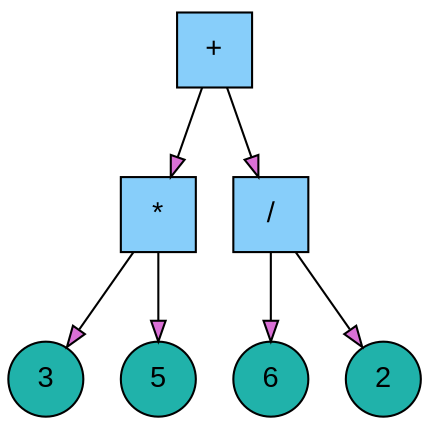digraph BST {
    ratio = 1.0;
    node [style=filled]
    node [fontname=Arial]
    edge [arrowType=normal]
    edge [fillcolor=orchid]
    rootLL[label="3";shape=circle;fillcolor=lightseagreen]
    rootLR[label="5";shape=circle;fillcolor=lightseagreen]
    rootL [label="*";shape=square;fillcolor=lightskyblue]
    rootL -> rootLL
    rootL -> rootLR
    rootRL[label="6";shape=circle;fillcolor=lightseagreen]
    rootRR[label="2";shape=circle;fillcolor=lightseagreen]
    rootR [label="/";shape=square;fillcolor=lightskyblue]
    rootR -> rootRL
    rootR -> rootRR
    root [label="+";shape=square;fillcolor=lightskyblue]
    root -> rootL
    root -> rootR
}
